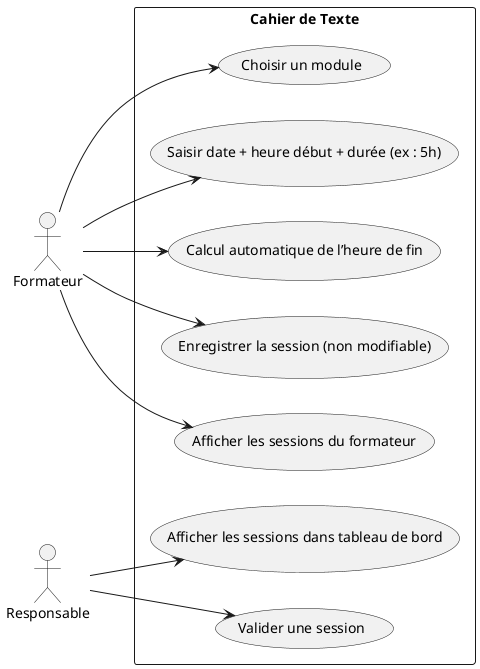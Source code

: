 @startuml
left to right direction
skinparam packageStyle rectangle

actor Formateur
actor Responsable

rectangle "Cahier de Texte" {
  
  usecase "Choisir un module"
  usecase "Saisir date + heure début + durée (ex : 5h)"
  usecase "Calcul automatique de l’heure de fin"
  usecase "Enregistrer la session (non modifiable)"
  usecase "Afficher les sessions du formateur"
  usecase "Afficher les sessions dans tableau de bord"
  usecase "Valider une session"

 
  Formateur --> "Choisir un module"
  Formateur --> "Saisir date + heure début + durée (ex : 5h)"
  Formateur --> "Calcul automatique de l’heure de fin"
  Formateur --> "Enregistrer la session (non modifiable)"
  Formateur --> "Afficher les sessions du formateur"

  Responsable --> "Afficher les sessions dans tableau de bord"
  Responsable --> "Valider une session"
}
@enduml
